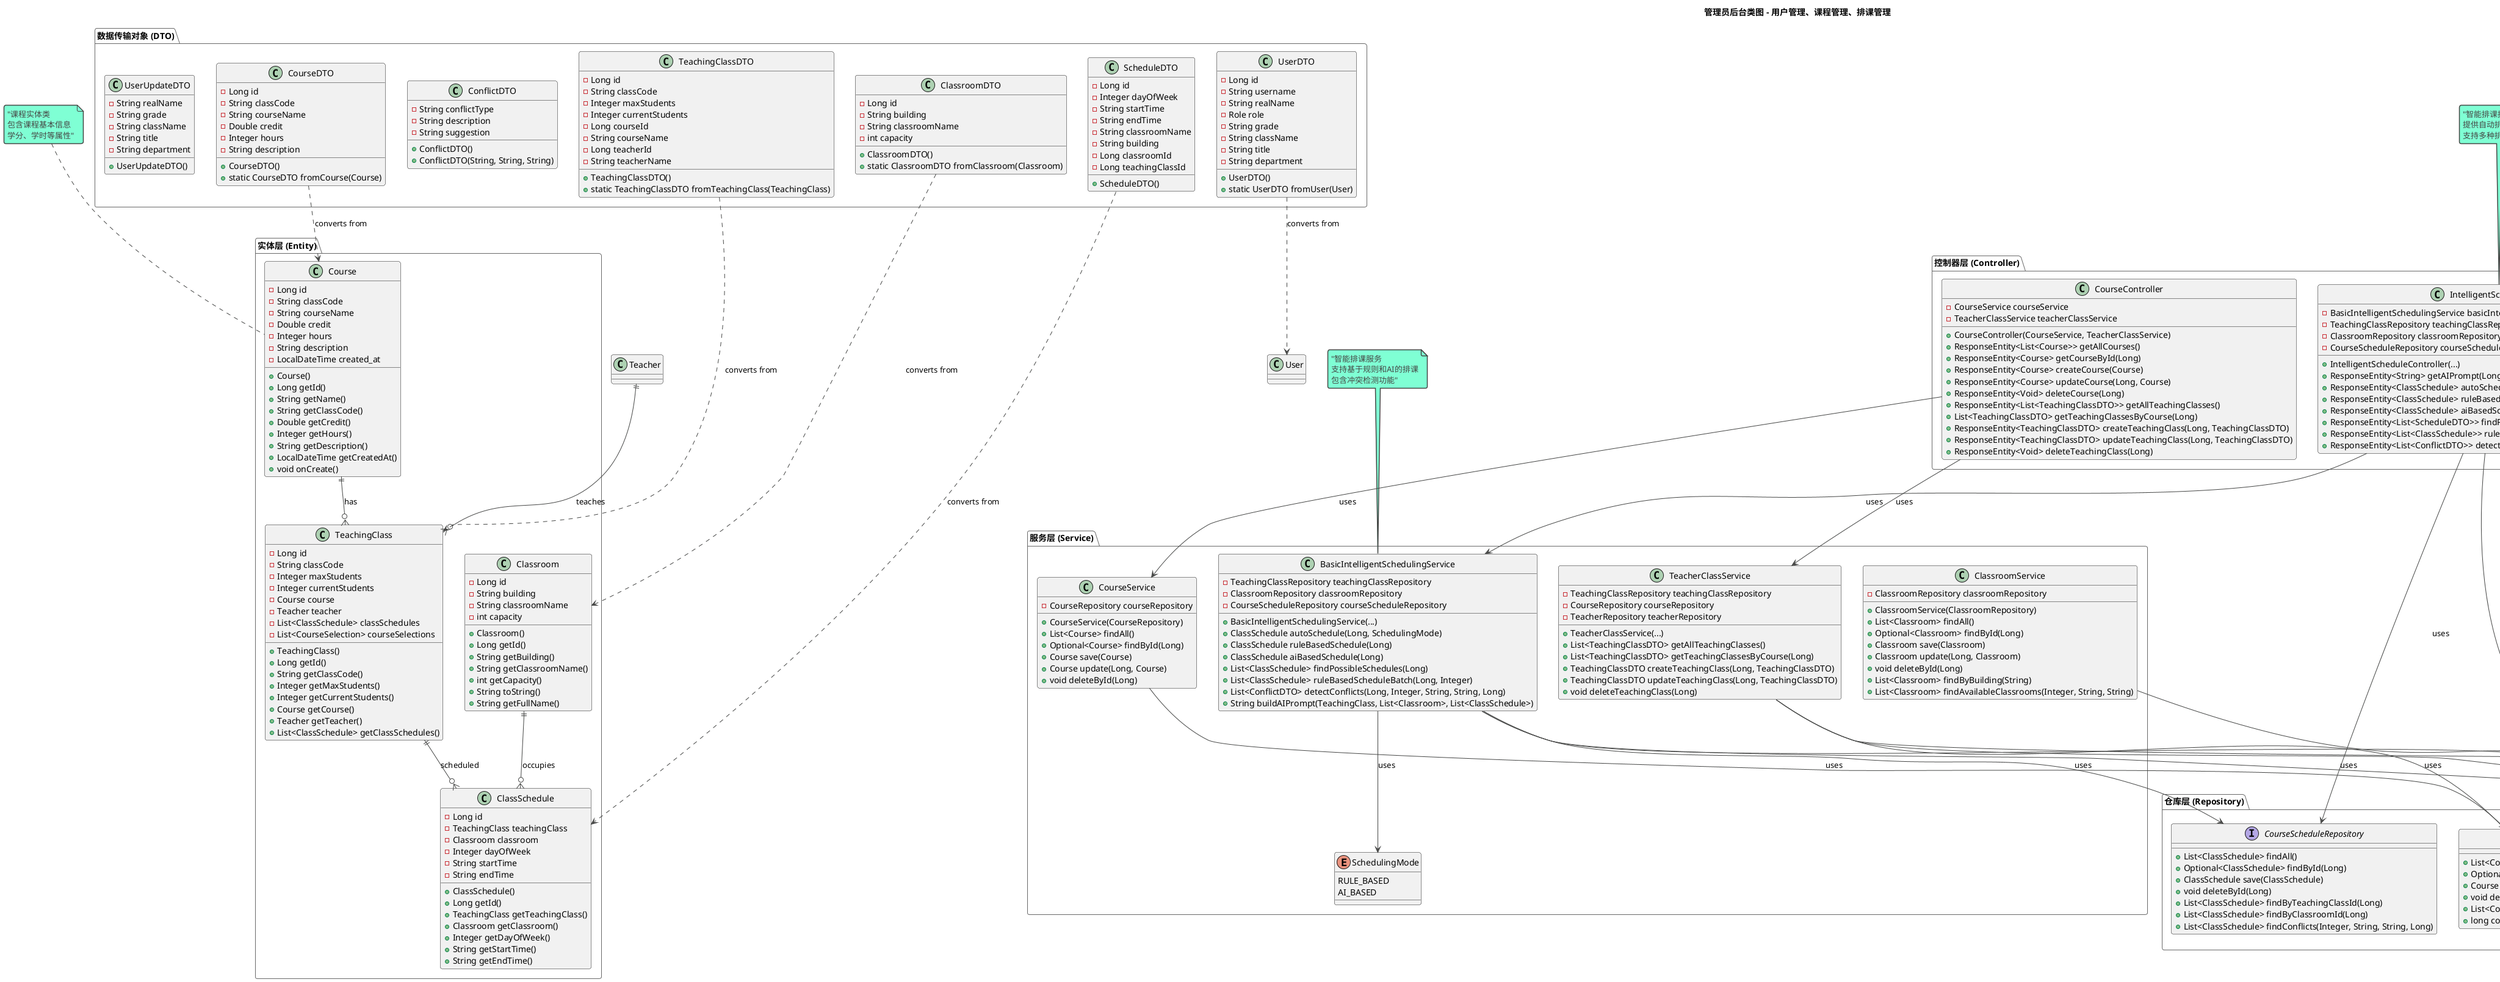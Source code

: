 @startuml 管理员后台类图

!theme vibrant

title 管理员后台类图 - 用户管理、课程管理、排课管理

package "实体层 (Entity)" {
    class Course {
        -Long id
        -String classCode
        -String courseName
        -Double credit
        -Integer hours
        -String description
        -LocalDateTime created_at
        +Course()
        +Long getId()
        +String getName()
        +String getClassCode()
        +Double getCredit()
        +Integer getHours()
        +String getDescription()
        +LocalDateTime getCreatedAt()
        +void onCreate()
    }

    class TeachingClass {
        -Long id
        -String classCode
        -Integer maxStudents
        -Integer currentStudents
        -Course course
        -Teacher teacher
        -List<ClassSchedule> classSchedules
        -List<CourseSelection> courseSelections
        +TeachingClass()
        +Long getId()
        +String getClassCode()
        +Integer getMaxStudents()
        +Integer getCurrentStudents()
        +Course getCourse()
        +Teacher getTeacher()
        +List<ClassSchedule> getClassSchedules()
    }

    class Classroom {
        -Long id
        -String building
        -String classroomName
        -int capacity
        +Classroom()
        +Long getId()
        +String getBuilding()
        +String getClassroomName()
        +int getCapacity()
        +String toString()
        +String getFullName()
    }

    class ClassSchedule {
        -Long id
        -TeachingClass teachingClass
        -Classroom classroom
        -Integer dayOfWeek
        -String startTime
        -String endTime
        +ClassSchedule()
        +Long getId()
        +TeachingClass getTeachingClass()
        +Classroom getClassroom()
        +Integer getDayOfWeek()
        +String getStartTime()
        +String getEndTime()
    }
}

package "数据传输对象 (DTO)" {
    class CourseDTO {
        -Long id
        -String classCode
        -String courseName
        -Double credit
        -Integer hours
        -String description
        +CourseDTO()
        +static CourseDTO fromCourse(Course)
    }

    class TeachingClassDTO {
        -Long id
        -String classCode
        -Integer maxStudents
        -Integer currentStudents
        -Long courseId
        -String courseName
        -Long teacherId
        -String teacherName
        +TeachingClassDTO()
        +static TeachingClassDTO fromTeachingClass(TeachingClass)
    }

    class ClassroomDTO {
        -Long id
        -String building
        -String classroomName
        -int capacity
        +ClassroomDTO()
        +static ClassroomDTO fromClassroom(Classroom)
    }

    class ScheduleDTO {
        -Long id
        -Integer dayOfWeek
        -String startTime
        -String endTime
        -String classroomName
        -String building
        -Long classroomId
        -Long teachingClassId
        +ScheduleDTO()
    }

    class ConflictDTO {
        -String conflictType
        -String description
        -String suggestion
        +ConflictDTO()
        +ConflictDTO(String, String, String)
    }

    class UserDTO {
        -Long id
        -String username
        -String realName
        -Role role
        -String grade
        -String className
        -String title
        -String department
        +UserDTO()
        +static UserDTO fromUser(User)
    }

    class UserUpdateDTO {
        -String realName
        -String grade
        -String className
        -String title
        -String department
        +UserUpdateDTO()
    }
}

package "控制器层 (Controller)" {
    class AdminUserController {
        -UserService userService
        +AdminUserController(UserService)
        +Page<UserDTO> getUsers(Pageable, String)
        +UserDTO createUser(UserCreateDTO)
        +UserDTO getUser(Long)
        +UserDTO updateUser(Long, UserUpdateDTO)
        +void deleteUser(Long)
    }

    class CourseController {
        -CourseService courseService
        -TeacherClassService teacherClassService
        +CourseController(CourseService, TeacherClassService)
        +ResponseEntity<List<Course>> getAllCourses()
        +ResponseEntity<Course> getCourseById(Long)
        +ResponseEntity<Course> createCourse(Course)
        +ResponseEntity<Course> updateCourse(Long, Course)
        +ResponseEntity<Void> deleteCourse(Long)
        +ResponseEntity<List<TeachingClassDTO>> getAllTeachingClasses()
        +List<TeachingClassDTO> getTeachingClassesByCourse(Long)
        +ResponseEntity<TeachingClassDTO> createTeachingClass(Long, TeachingClassDTO)
        +ResponseEntity<TeachingClassDTO> updateTeachingClass(Long, TeachingClassDTO)
        +ResponseEntity<Void> deleteTeachingClass(Long)
    }

    class ClassroomController {
        -ClassroomRepository classroomRepository
        +ClassroomController()
        +ResponseEntity<List<ClassroomDTO>> getAllClassrooms()
        +ResponseEntity<ClassroomDTO> createClassroom(ClassroomDTO)
        +ResponseEntity<ClassroomDTO> getClassroomById(Long)
        +ResponseEntity<ClassroomDTO> updateClassroom(Long, ClassroomDTO)
        +ResponseEntity<Void> deleteClassroom(Long)
        +ResponseEntity<List<ClassroomDTO>> getClassroomsByBuilding(String)
        +ResponseEntity<List<ClassroomDTO>> getAvailableClassrooms(Integer, String, String)
        +ResponseEntity<List<ClassroomDTO>> getAvailableClassroomsInBuilding(String, Integer, String, String)
        -ClassroomDTO convertToDTO(Classroom)
    }

    class IntelligentScheduleController {
        -BasicIntelligentSchedulingService basicIntelligentSchedulingService
        -TeachingClassRepository teachingClassRepository
        -ClassroomRepository classroomRepository
        -CourseScheduleRepository courseScheduleRepository
        +IntelligentScheduleController(...)
        +ResponseEntity<String> getAIPrompt(Long)
        +ResponseEntity<ClassSchedule> autoSchedule(Long, SchedulingMode)
        +ResponseEntity<ClassSchedule> ruleBasedSchedule(Long)
        +ResponseEntity<ClassSchedule> aiBasedSchedule(Map<String, Object>)
        +ResponseEntity<List<ScheduleDTO>> findPossibleSchedules(Long)
        +ResponseEntity<List<ClassSchedule>> ruleBasedScheduleBatch(Long, Integer)
        +ResponseEntity<List<ConflictDTO>> detectConflicts(Long, Integer, String, String, Long)
    }

    class StatsController {
        -UserRepository userRepository
        -StudentRepository studentRepository
        -TeacherRepository teacherRepository
        -CourseRepository courseRepository
        -ClassroomRepository classroomRepository
        -TeachingClassRepository teachingClassRepository
        +StatsController(...)
        +Map<String, Long> getStats()
    }
}

package "服务层 (Service)" {
    class CourseService {
        -CourseRepository courseRepository
        +CourseService(CourseRepository)
        +List<Course> findAll()
        +Optional<Course> findById(Long)
        +Course save(Course)
        +Course update(Long, Course)
        +void deleteById(Long)
    }

    class TeacherClassService {
        -TeachingClassRepository teachingClassRepository
        -CourseRepository courseRepository
        -TeacherRepository teacherRepository
        +TeacherClassService(...)
        +List<TeachingClassDTO> getAllTeachingClasses()
        +List<TeachingClassDTO> getTeachingClassesByCourse(Long)
        +TeachingClassDTO createTeachingClass(Long, TeachingClassDTO)
        +TeachingClassDTO updateTeachingClass(Long, TeachingClassDTO)
        +void deleteTeachingClass(Long)
    }

    class ClassroomService {
        -ClassroomRepository classroomRepository
        +ClassroomService(ClassroomRepository)
        +List<Classroom> findAll()
        +Optional<Classroom> findById(Long)
        +Classroom save(Classroom)
        +Classroom update(Long, Classroom)
        +void deleteById(Long)
        +List<Classroom> findByBuilding(String)
        +List<Classroom> findAvailableClassrooms(Integer, String, String)
    }

    class BasicIntelligentSchedulingService {
        -TeachingClassRepository teachingClassRepository
        -ClassroomRepository classroomRepository
        -CourseScheduleRepository courseScheduleRepository
        +BasicIntelligentSchedulingService(...)
        +ClassSchedule autoSchedule(Long, SchedulingMode)
        +ClassSchedule ruleBasedSchedule(Long)
        +ClassSchedule aiBasedSchedule(Long)
        +List<ClassSchedule> findPossibleSchedules(Long)
        +List<ClassSchedule> ruleBasedScheduleBatch(Long, Integer)
        +List<ConflictDTO> detectConflicts(Long, Integer, String, String, Long)
        +String buildAIPrompt(TeachingClass, List<Classroom>, List<ClassSchedule>)
    }

    enum SchedulingMode {
        RULE_BASED
        AI_BASED
    }
}

package "仓库层 (Repository)" {
    interface CourseRepository {
        +List<Course> findAll()
        +Optional<Course> findById(Long)
        +Course save(Course)
        +void deleteById(Long)
        +List<Course> findByCourseName(String)
        +long count()
    }

    interface TeachingClassRepository {
        +List<TeachingClass> findAll()
        +Optional<TeachingClass> findById(Long)
        +TeachingClass save(TeachingClass)
        +void deleteById(Long)
        +List<TeachingClass> findByCourseId(Long)
        +List<TeachingClass> findByTeacherId(Long)
        +long count()
    }

    interface ClassroomRepository {
        +List<Classroom> findAll()
        +Optional<Classroom> findById(Long)
        +Classroom save(Classroom)
        +void deleteById(Long)
        +List<Classroom> findByBuilding(String)
        +List<Classroom> findAvailableClassrooms(Integer, String, String)
        +List<Classroom> findAvailableClassroomsInBuilding(String, Integer, String, String)
        +long count()
    }

    interface CourseScheduleRepository {
        +List<ClassSchedule> findAll()
        +Optional<ClassSchedule> findById(Long)
        +ClassSchedule save(ClassSchedule)
        +void deleteById(Long)
        +List<ClassSchedule> findByTeachingClassId(Long)
        +List<ClassSchedule> findByClassroomId(Long)
        +List<ClassSchedule> findConflicts(Integer, String, String, Long)
    }
}

' 关系定义
Course ||--o{ TeachingClass : has
Teacher ||--o{ TeachingClass : teaches
TeachingClass ||--o{ ClassSchedule : scheduled
Classroom ||--o{ ClassSchedule : occupies

AdminUserController --> UserService : uses
CourseController --> CourseService : uses
CourseController --> TeacherClassService : uses
ClassroomController --> ClassroomRepository : uses
IntelligentScheduleController --> BasicIntelligentSchedulingService : uses
IntelligentScheduleController --> TeachingClassRepository : uses
IntelligentScheduleController --> ClassroomRepository : uses
IntelligentScheduleController --> CourseScheduleRepository : uses
StatsController --> UserRepository : uses
StatsController --> StudentRepository : uses
StatsController --> TeacherRepository : uses
StatsController --> CourseRepository : uses
StatsController --> ClassroomRepository : uses
StatsController --> TeachingClassRepository : uses

CourseService --> CourseRepository : uses
TeacherClassService --> TeachingClassRepository : uses
TeacherClassService --> CourseRepository : uses
TeacherClassService --> TeacherRepository : uses
ClassroomService --> ClassroomRepository : uses
BasicIntelligentSchedulingService --> TeachingClassRepository : uses
BasicIntelligentSchedulingService --> ClassroomRepository : uses
BasicIntelligentSchedulingService --> CourseScheduleRepository : uses
BasicIntelligentSchedulingService --> SchedulingMode : uses

CourseDTO ..> Course : converts from
TeachingClassDTO ..> TeachingClass : converts from
ClassroomDTO ..> Classroom : converts from
ScheduleDTO ..> ClassSchedule : converts from
UserDTO ..> User : converts from

note top of Course : "课程实体类\n包含课程基本信息\n学分、学时等属性"

note top of BasicIntelligentSchedulingService : "智能排课服务\n支持基于规则和AI的排课\n包含冲突检测功能"

note top of IntelligentScheduleController : "智能排课控制器\n提供自动排课接口\n支持多种排课模式"

note top of StatsController : "统计控制器\n提供系统数据统计\n用于管理员看板展示"

@enduml 